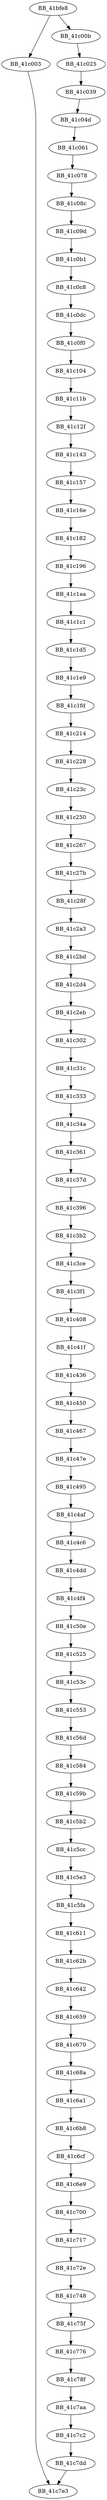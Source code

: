 DiGraph __get_lc_time{
BB_41bfe8->BB_41c003
BB_41bfe8->BB_41c00b
BB_41c003->BB_41c7e3
BB_41c00b->BB_41c025
BB_41c025->BB_41c039
BB_41c039->BB_41c04d
BB_41c04d->BB_41c061
BB_41c061->BB_41c078
BB_41c078->BB_41c08c
BB_41c08c->BB_41c09d
BB_41c09d->BB_41c0b1
BB_41c0b1->BB_41c0c8
BB_41c0c8->BB_41c0dc
BB_41c0dc->BB_41c0f0
BB_41c0f0->BB_41c104
BB_41c104->BB_41c11b
BB_41c11b->BB_41c12f
BB_41c12f->BB_41c143
BB_41c143->BB_41c157
BB_41c157->BB_41c16e
BB_41c16e->BB_41c182
BB_41c182->BB_41c196
BB_41c196->BB_41c1aa
BB_41c1aa->BB_41c1c1
BB_41c1c1->BB_41c1d5
BB_41c1d5->BB_41c1e9
BB_41c1e9->BB_41c1fd
BB_41c1fd->BB_41c214
BB_41c214->BB_41c228
BB_41c228->BB_41c23c
BB_41c23c->BB_41c250
BB_41c250->BB_41c267
BB_41c267->BB_41c27b
BB_41c27b->BB_41c28f
BB_41c28f->BB_41c2a3
BB_41c2a3->BB_41c2bd
BB_41c2bd->BB_41c2d4
BB_41c2d4->BB_41c2eb
BB_41c2eb->BB_41c302
BB_41c302->BB_41c31c
BB_41c31c->BB_41c333
BB_41c333->BB_41c34a
BB_41c34a->BB_41c361
BB_41c361->BB_41c37d
BB_41c37d->BB_41c396
BB_41c396->BB_41c3b2
BB_41c3b2->BB_41c3ce
BB_41c3ce->BB_41c3f1
BB_41c3f1->BB_41c408
BB_41c408->BB_41c41f
BB_41c41f->BB_41c436
BB_41c436->BB_41c450
BB_41c450->BB_41c467
BB_41c467->BB_41c47e
BB_41c47e->BB_41c495
BB_41c495->BB_41c4af
BB_41c4af->BB_41c4c6
BB_41c4c6->BB_41c4dd
BB_41c4dd->BB_41c4f4
BB_41c4f4->BB_41c50e
BB_41c50e->BB_41c525
BB_41c525->BB_41c53c
BB_41c53c->BB_41c553
BB_41c553->BB_41c56d
BB_41c56d->BB_41c584
BB_41c584->BB_41c59b
BB_41c59b->BB_41c5b2
BB_41c5b2->BB_41c5cc
BB_41c5cc->BB_41c5e3
BB_41c5e3->BB_41c5fa
BB_41c5fa->BB_41c611
BB_41c611->BB_41c62b
BB_41c62b->BB_41c642
BB_41c642->BB_41c659
BB_41c659->BB_41c670
BB_41c670->BB_41c68a
BB_41c68a->BB_41c6a1
BB_41c6a1->BB_41c6b8
BB_41c6b8->BB_41c6cf
BB_41c6cf->BB_41c6e9
BB_41c6e9->BB_41c700
BB_41c700->BB_41c717
BB_41c717->BB_41c72e
BB_41c72e->BB_41c748
BB_41c748->BB_41c75f
BB_41c75f->BB_41c776
BB_41c776->BB_41c78f
BB_41c78f->BB_41c7aa
BB_41c7aa->BB_41c7c2
BB_41c7c2->BB_41c7dd
BB_41c7dd->BB_41c7e3
}
